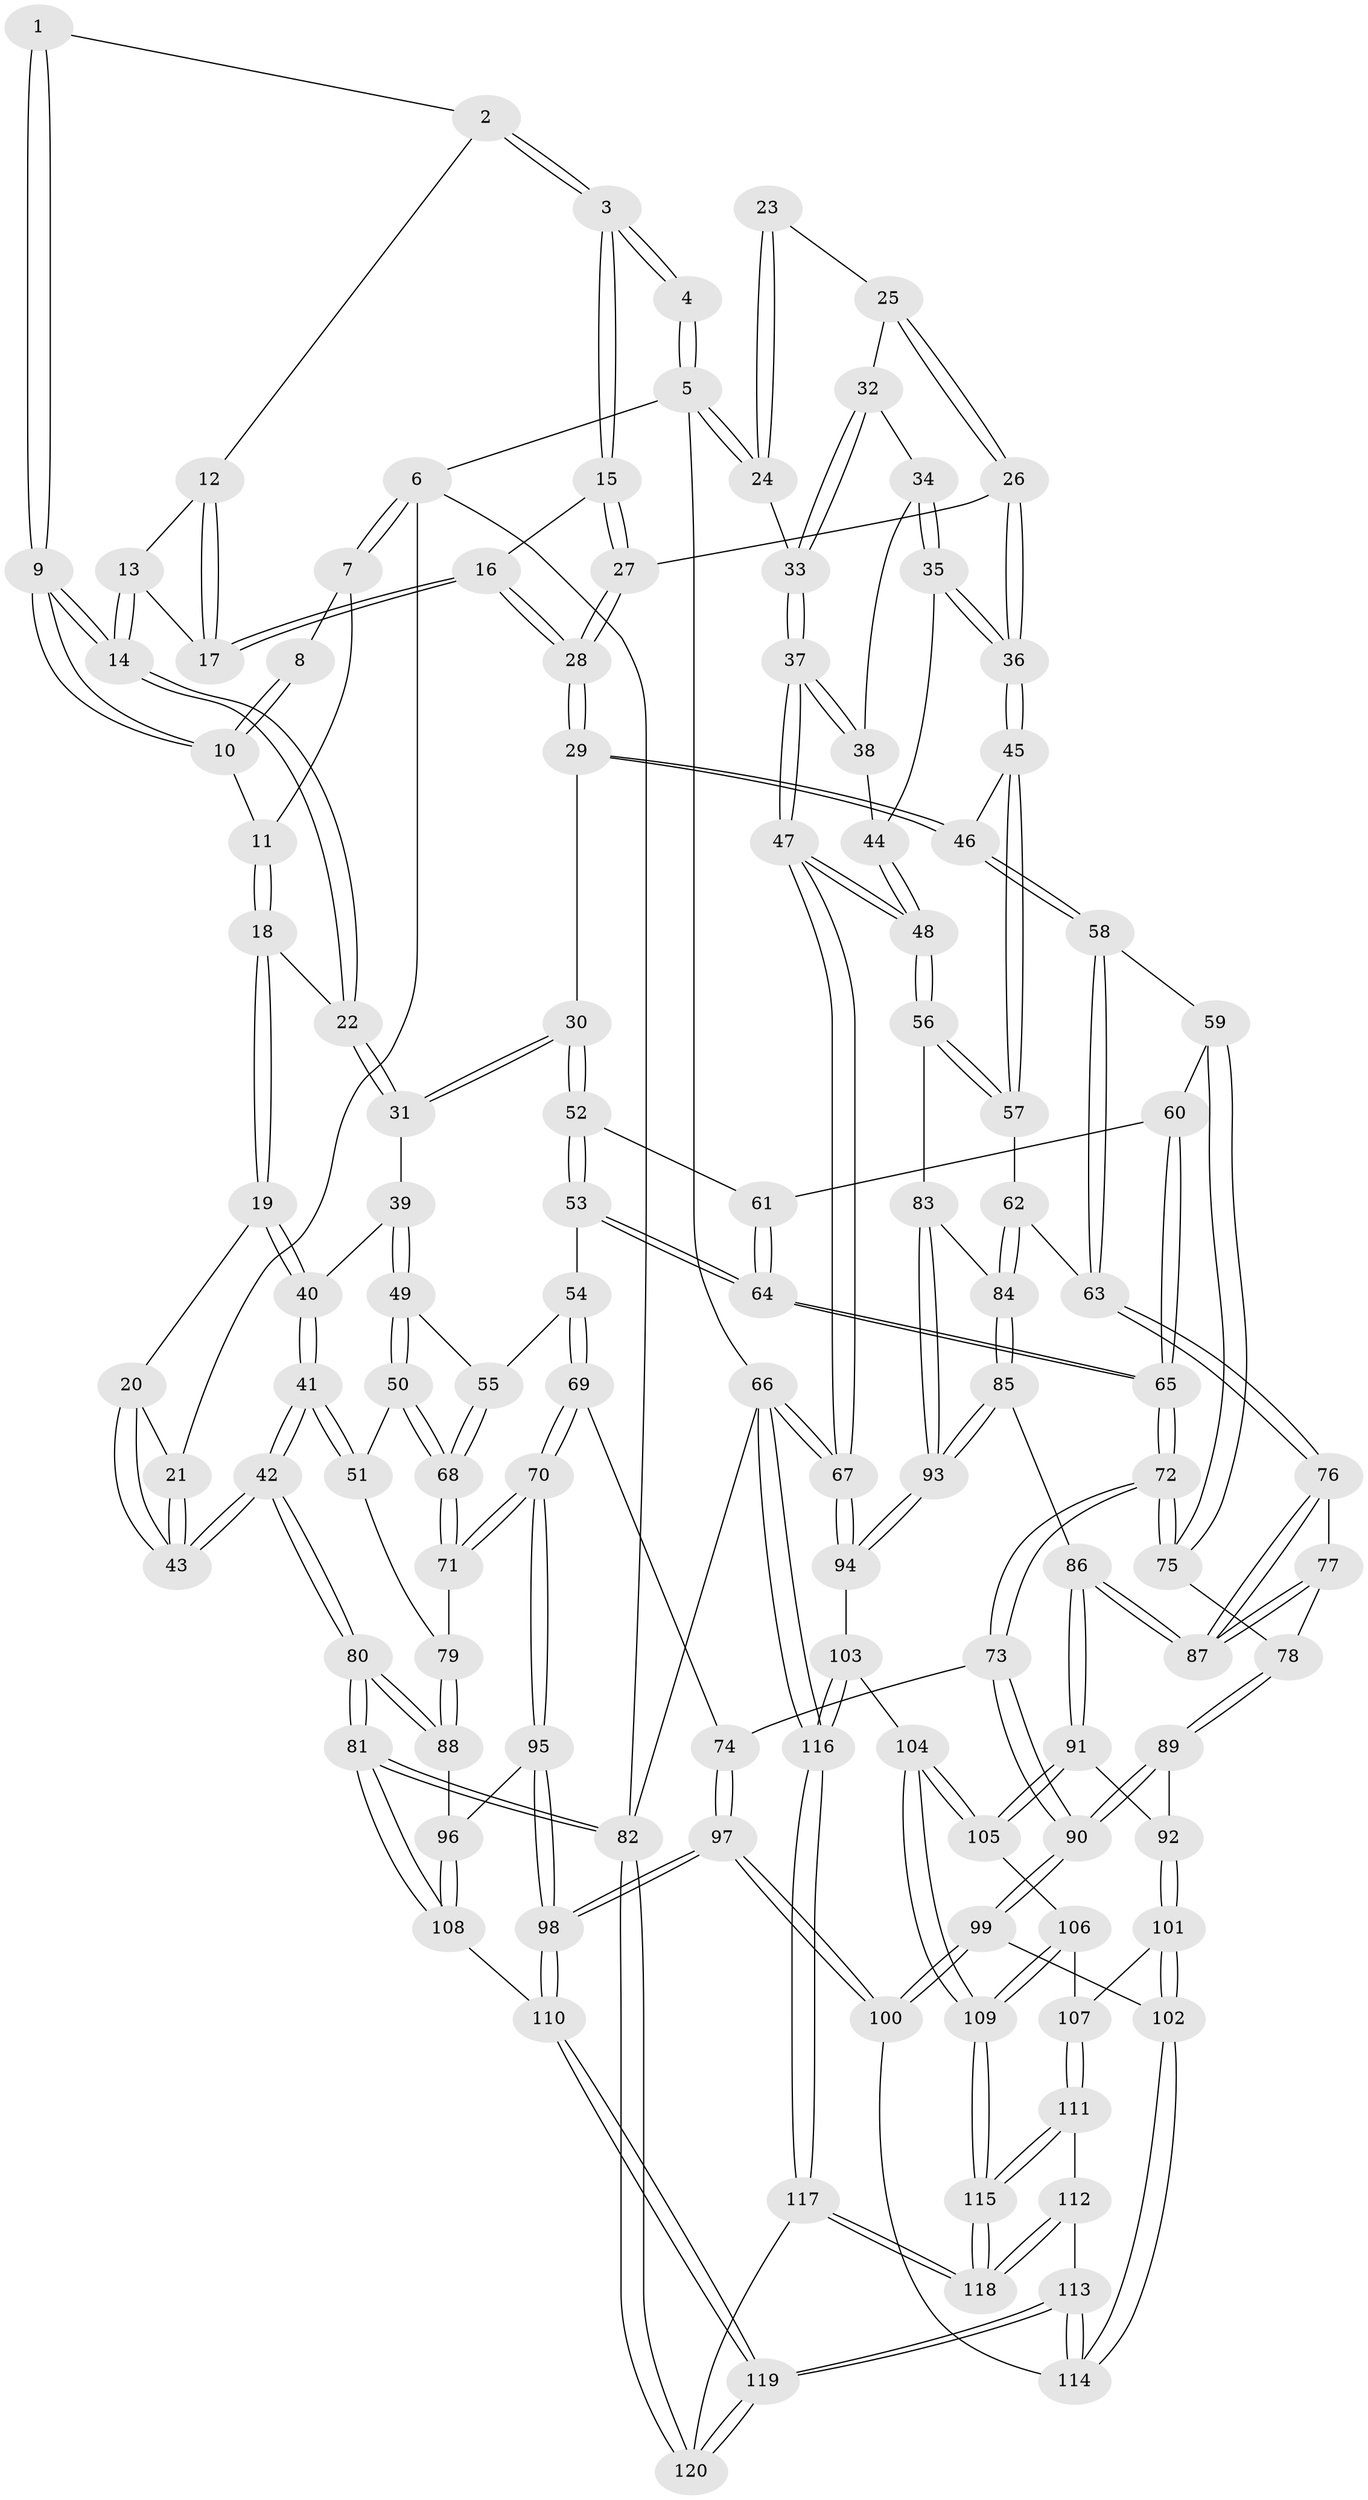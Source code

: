 // Generated by graph-tools (version 1.1) at 2025/27/03/09/25 03:27:04]
// undirected, 120 vertices, 297 edges
graph export_dot {
graph [start="1"]
  node [color=gray90,style=filled];
  1 [pos="+0.48363079785021046+0"];
  2 [pos="+0.5549258527244808+0"];
  3 [pos="+0.7068594114010371+0"];
  4 [pos="+0.7495490970980343+0"];
  5 [pos="+1+0"];
  6 [pos="+0+0"];
  7 [pos="+0.1373619315996027+0"];
  8 [pos="+0.16141979167202308+0"];
  9 [pos="+0.35051780478062083+0.06503479317639266"];
  10 [pos="+0.34455700495369784+0.05951028783049596"];
  11 [pos="+0.21800448877245085+0.03379344114160399"];
  12 [pos="+0.4484351612802883+0.023176906047461993"];
  13 [pos="+0.36347089114617087+0.0789504965210237"];
  14 [pos="+0.35751435964670414+0.0804436269987925"];
  15 [pos="+0.6855087547151046+0"];
  16 [pos="+0.47788056863962436+0.1163489912272487"];
  17 [pos="+0.4661677565357317+0.10244799462644073"];
  18 [pos="+0.21528852580138821+0.06618638384278089"];
  19 [pos="+0.17304154295734897+0.15868680569521942"];
  20 [pos="+0.13242063957978017+0.1415701303269786"];
  21 [pos="+0+0"];
  22 [pos="+0.3439258473066299+0.12181371420425881"];
  23 [pos="+0.8970494363884819+0.041570060501038265"];
  24 [pos="+1+0.11171322041548766"];
  25 [pos="+0.9192234545331545+0.10261721247983614"];
  26 [pos="+0.7247103052217906+0.18067066495472514"];
  27 [pos="+0.6880509253535129+0"];
  28 [pos="+0.46848405902998874+0.23509507007230696"];
  29 [pos="+0.45731397501621285+0.2729470600082918"];
  30 [pos="+0.4109512741810956+0.2919587264460258"];
  31 [pos="+0.3447148311477032+0.2687505935114374"];
  32 [pos="+0.9293948158047194+0.11437594178851332"];
  33 [pos="+1+0.21364923812630995"];
  34 [pos="+0.9069572746666019+0.15645621723510966"];
  35 [pos="+0.7291790263519345+0.26082376885341196"];
  36 [pos="+0.728471932712023+0.2607680047321406"];
  37 [pos="+1+0.27984952876146646"];
  38 [pos="+0.9383214878232565+0.24772550954454756"];
  39 [pos="+0.28009945765485744+0.27672665991052875"];
  40 [pos="+0.17927119966697438+0.1712730083186559"];
  41 [pos="+0+0.41657051083166574"];
  42 [pos="+0+0.41703458200008353"];
  43 [pos="+0+0.3852721083865623"];
  44 [pos="+0.7873949425487002+0.2740798572235179"];
  45 [pos="+0.7037114339639681+0.2898580346400346"];
  46 [pos="+0.6775902027008908+0.3014045781304208"];
  47 [pos="+1+0.48410588303845514"];
  48 [pos="+1+0.4988590588071813"];
  49 [pos="+0.16694830627623683+0.3953587428062588"];
  50 [pos="+0.05010146782371479+0.4281645418587337"];
  51 [pos="+0.038945070502303315+0.42843223353276194"];
  52 [pos="+0.41280388845777427+0.30977709735344366"];
  53 [pos="+0.32997200817736666+0.5009913682368473"];
  54 [pos="+0.28005994958619973+0.5130254034192552"];
  55 [pos="+0.2746965735310017+0.5106958357822693"];
  56 [pos="+0.9891290456167177+0.5268243343303787"];
  57 [pos="+0.7891571631492762+0.44659283158400404"];
  58 [pos="+0.610121030758166+0.4909797668845394"];
  59 [pos="+0.5683602322043644+0.5081565051337655"];
  60 [pos="+0.48663154245020596+0.43938879455961743"];
  61 [pos="+0.43931419698718216+0.3743362190307776"];
  62 [pos="+0.721913395598481+0.555966632433097"];
  63 [pos="+0.6931572465061824+0.5557518166181289"];
  64 [pos="+0.40488746890502103+0.5428260401121576"];
  65 [pos="+0.4171616914981727+0.557835995108396"];
  66 [pos="+1+1"];
  67 [pos="+1+0.8890055623447645"];
  68 [pos="+0.18544086900188847+0.5946891466024435"];
  69 [pos="+0.3004064198660689+0.6327642565535311"];
  70 [pos="+0.21511331089041677+0.695281149962816"];
  71 [pos="+0.19029143047744715+0.6481885496411897"];
  72 [pos="+0.4476178951701302+0.6141835654320614"];
  73 [pos="+0.4444056804066098+0.6271491898900732"];
  74 [pos="+0.40717084216776883+0.6415575085218282"];
  75 [pos="+0.549856140468552+0.5366514361397617"];
  76 [pos="+0.6750191857849152+0.5945201189998055"];
  77 [pos="+0.6122606317893842+0.6325895159675919"];
  78 [pos="+0.6039852825917001+0.6329877355189397"];
  79 [pos="+0.12192568814060963+0.6269355954912624"];
  80 [pos="+0+0.5648173491839192"];
  81 [pos="+0+1"];
  82 [pos="+0+1"];
  83 [pos="+0.9284390578432602+0.5828725558310366"];
  84 [pos="+0.7592621970431018+0.5854124175943057"];
  85 [pos="+0.7547859664930608+0.6874813455413505"];
  86 [pos="+0.688157732249254+0.7195448094103377"];
  87 [pos="+0.6871065774025467+0.7164115521558203"];
  88 [pos="+0+0.6616247938655975"];
  89 [pos="+0.542906091998317+0.7098470965727189"];
  90 [pos="+0.4998331564728624+0.7027646660688321"];
  91 [pos="+0.6820399553299665+0.7303427766385227"];
  92 [pos="+0.5591282863043548+0.7205934030068737"];
  93 [pos="+0.8687466315167851+0.7257976369343879"];
  94 [pos="+0.8783795882570027+0.7810681430364252"];
  95 [pos="+0.2029979698323415+0.7526422018291916"];
  96 [pos="+0.08312919799286361+0.7351782145613402"];
  97 [pos="+0.3007412252177335+0.8540644273035741"];
  98 [pos="+0.2600636658520543+0.8718438052889496"];
  99 [pos="+0.4927905715995602+0.7190230277834362"];
  100 [pos="+0.34477507156728976+0.848435647549819"];
  101 [pos="+0.5789435808434585+0.8109480045060484"];
  102 [pos="+0.501450443161847+0.8591797695322313"];
  103 [pos="+0.8613659743213117+0.8034525247552666"];
  104 [pos="+0.8510608467275718+0.8109611941134586"];
  105 [pos="+0.6824075476062207+0.7322645565505308"];
  106 [pos="+0.6817493830291081+0.7635542506343059"];
  107 [pos="+0.627146089493137+0.8368299716923763"];
  108 [pos="+0.023203815130854104+0.8352033828281886"];
  109 [pos="+0.7782032604058703+0.88621357574505"];
  110 [pos="+0.2518970747387438+0.8956892055142831"];
  111 [pos="+0.6290149326517546+0.8473489243009553"];
  112 [pos="+0.5245112365673048+0.9251697944068397"];
  113 [pos="+0.5148378367220406+0.9190967433776374"];
  114 [pos="+0.4919016881922977+0.8794782431186383"];
  115 [pos="+0.7401468475502736+0.9854579242297633"];
  116 [pos="+1+1"];
  117 [pos="+0.741478664550378+1"];
  118 [pos="+0.7323004972133699+1"];
  119 [pos="+0.20806746628548614+1"];
  120 [pos="+0.18488504229036534+1"];
  1 -- 2;
  1 -- 9;
  1 -- 9;
  2 -- 3;
  2 -- 3;
  2 -- 12;
  3 -- 4;
  3 -- 4;
  3 -- 15;
  3 -- 15;
  4 -- 5;
  4 -- 5;
  5 -- 6;
  5 -- 24;
  5 -- 24;
  5 -- 66;
  6 -- 7;
  6 -- 7;
  6 -- 21;
  6 -- 82;
  7 -- 8;
  7 -- 11;
  8 -- 10;
  8 -- 10;
  9 -- 10;
  9 -- 10;
  9 -- 14;
  9 -- 14;
  10 -- 11;
  11 -- 18;
  11 -- 18;
  12 -- 13;
  12 -- 17;
  12 -- 17;
  13 -- 14;
  13 -- 14;
  13 -- 17;
  14 -- 22;
  14 -- 22;
  15 -- 16;
  15 -- 27;
  15 -- 27;
  16 -- 17;
  16 -- 17;
  16 -- 28;
  16 -- 28;
  18 -- 19;
  18 -- 19;
  18 -- 22;
  19 -- 20;
  19 -- 40;
  19 -- 40;
  20 -- 21;
  20 -- 43;
  20 -- 43;
  21 -- 43;
  21 -- 43;
  22 -- 31;
  22 -- 31;
  23 -- 24;
  23 -- 24;
  23 -- 25;
  24 -- 33;
  25 -- 26;
  25 -- 26;
  25 -- 32;
  26 -- 27;
  26 -- 36;
  26 -- 36;
  27 -- 28;
  27 -- 28;
  28 -- 29;
  28 -- 29;
  29 -- 30;
  29 -- 46;
  29 -- 46;
  30 -- 31;
  30 -- 31;
  30 -- 52;
  30 -- 52;
  31 -- 39;
  32 -- 33;
  32 -- 33;
  32 -- 34;
  33 -- 37;
  33 -- 37;
  34 -- 35;
  34 -- 35;
  34 -- 38;
  35 -- 36;
  35 -- 36;
  35 -- 44;
  36 -- 45;
  36 -- 45;
  37 -- 38;
  37 -- 38;
  37 -- 47;
  37 -- 47;
  38 -- 44;
  39 -- 40;
  39 -- 49;
  39 -- 49;
  40 -- 41;
  40 -- 41;
  41 -- 42;
  41 -- 42;
  41 -- 51;
  41 -- 51;
  42 -- 43;
  42 -- 43;
  42 -- 80;
  42 -- 80;
  44 -- 48;
  44 -- 48;
  45 -- 46;
  45 -- 57;
  45 -- 57;
  46 -- 58;
  46 -- 58;
  47 -- 48;
  47 -- 48;
  47 -- 67;
  47 -- 67;
  48 -- 56;
  48 -- 56;
  49 -- 50;
  49 -- 50;
  49 -- 55;
  50 -- 51;
  50 -- 68;
  50 -- 68;
  51 -- 79;
  52 -- 53;
  52 -- 53;
  52 -- 61;
  53 -- 54;
  53 -- 64;
  53 -- 64;
  54 -- 55;
  54 -- 69;
  54 -- 69;
  55 -- 68;
  55 -- 68;
  56 -- 57;
  56 -- 57;
  56 -- 83;
  57 -- 62;
  58 -- 59;
  58 -- 63;
  58 -- 63;
  59 -- 60;
  59 -- 75;
  59 -- 75;
  60 -- 61;
  60 -- 65;
  60 -- 65;
  61 -- 64;
  61 -- 64;
  62 -- 63;
  62 -- 84;
  62 -- 84;
  63 -- 76;
  63 -- 76;
  64 -- 65;
  64 -- 65;
  65 -- 72;
  65 -- 72;
  66 -- 67;
  66 -- 67;
  66 -- 116;
  66 -- 116;
  66 -- 82;
  67 -- 94;
  67 -- 94;
  68 -- 71;
  68 -- 71;
  69 -- 70;
  69 -- 70;
  69 -- 74;
  70 -- 71;
  70 -- 71;
  70 -- 95;
  70 -- 95;
  71 -- 79;
  72 -- 73;
  72 -- 73;
  72 -- 75;
  72 -- 75;
  73 -- 74;
  73 -- 90;
  73 -- 90;
  74 -- 97;
  74 -- 97;
  75 -- 78;
  76 -- 77;
  76 -- 87;
  76 -- 87;
  77 -- 78;
  77 -- 87;
  77 -- 87;
  78 -- 89;
  78 -- 89;
  79 -- 88;
  79 -- 88;
  80 -- 81;
  80 -- 81;
  80 -- 88;
  80 -- 88;
  81 -- 82;
  81 -- 82;
  81 -- 108;
  81 -- 108;
  82 -- 120;
  82 -- 120;
  83 -- 84;
  83 -- 93;
  83 -- 93;
  84 -- 85;
  84 -- 85;
  85 -- 86;
  85 -- 93;
  85 -- 93;
  86 -- 87;
  86 -- 87;
  86 -- 91;
  86 -- 91;
  88 -- 96;
  89 -- 90;
  89 -- 90;
  89 -- 92;
  90 -- 99;
  90 -- 99;
  91 -- 92;
  91 -- 105;
  91 -- 105;
  92 -- 101;
  92 -- 101;
  93 -- 94;
  93 -- 94;
  94 -- 103;
  95 -- 96;
  95 -- 98;
  95 -- 98;
  96 -- 108;
  96 -- 108;
  97 -- 98;
  97 -- 98;
  97 -- 100;
  97 -- 100;
  98 -- 110;
  98 -- 110;
  99 -- 100;
  99 -- 100;
  99 -- 102;
  100 -- 114;
  101 -- 102;
  101 -- 102;
  101 -- 107;
  102 -- 114;
  102 -- 114;
  103 -- 104;
  103 -- 116;
  103 -- 116;
  104 -- 105;
  104 -- 105;
  104 -- 109;
  104 -- 109;
  105 -- 106;
  106 -- 107;
  106 -- 109;
  106 -- 109;
  107 -- 111;
  107 -- 111;
  108 -- 110;
  109 -- 115;
  109 -- 115;
  110 -- 119;
  110 -- 119;
  111 -- 112;
  111 -- 115;
  111 -- 115;
  112 -- 113;
  112 -- 118;
  112 -- 118;
  113 -- 114;
  113 -- 114;
  113 -- 119;
  113 -- 119;
  115 -- 118;
  115 -- 118;
  116 -- 117;
  116 -- 117;
  117 -- 118;
  117 -- 118;
  117 -- 120;
  119 -- 120;
  119 -- 120;
}
